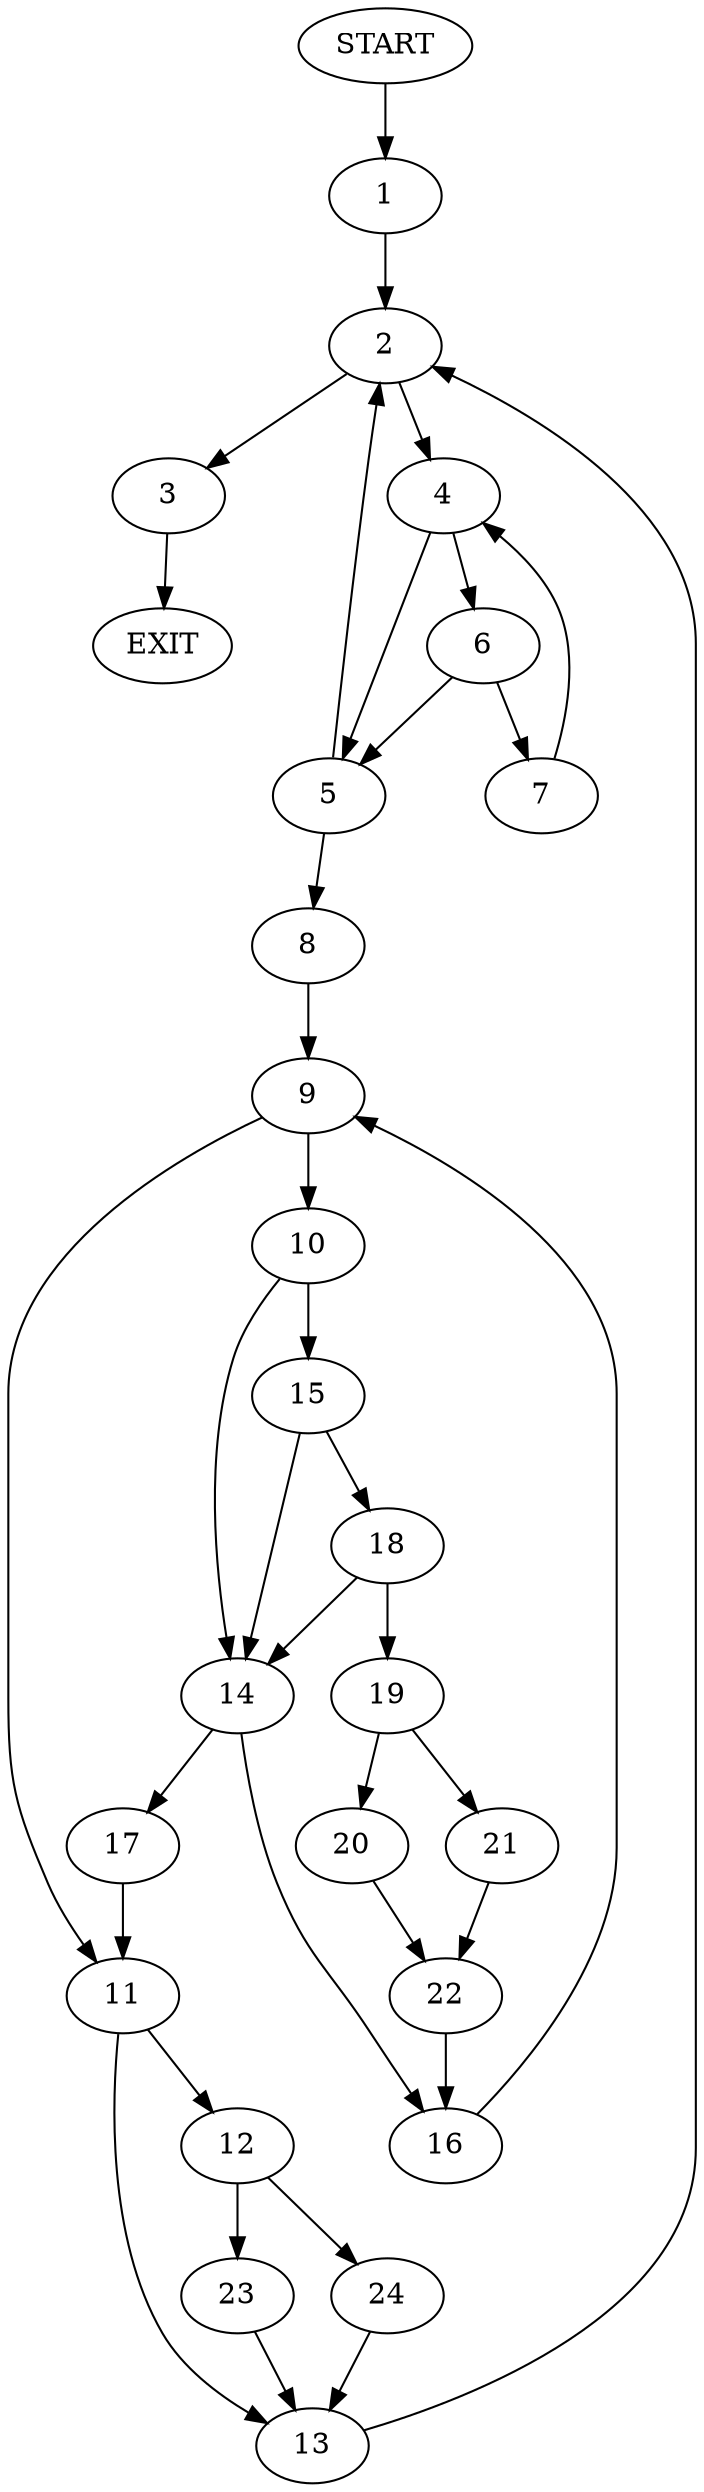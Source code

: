 digraph {
0 [label="START"]
25 [label="EXIT"]
0 -> 1
1 -> 2
2 -> 3
2 -> 4
3 -> 25
4 -> 5
4 -> 6
6 -> 7
6 -> 5
5 -> 8
5 -> 2
7 -> 4
8 -> 9
9 -> 10
9 -> 11
11 -> 12
11 -> 13
10 -> 14
10 -> 15
14 -> 16
14 -> 17
15 -> 18
15 -> 14
18 -> 14
18 -> 19
19 -> 20
19 -> 21
21 -> 22
20 -> 22
22 -> 16
16 -> 9
17 -> 11
12 -> 23
12 -> 24
13 -> 2
24 -> 13
23 -> 13
}
